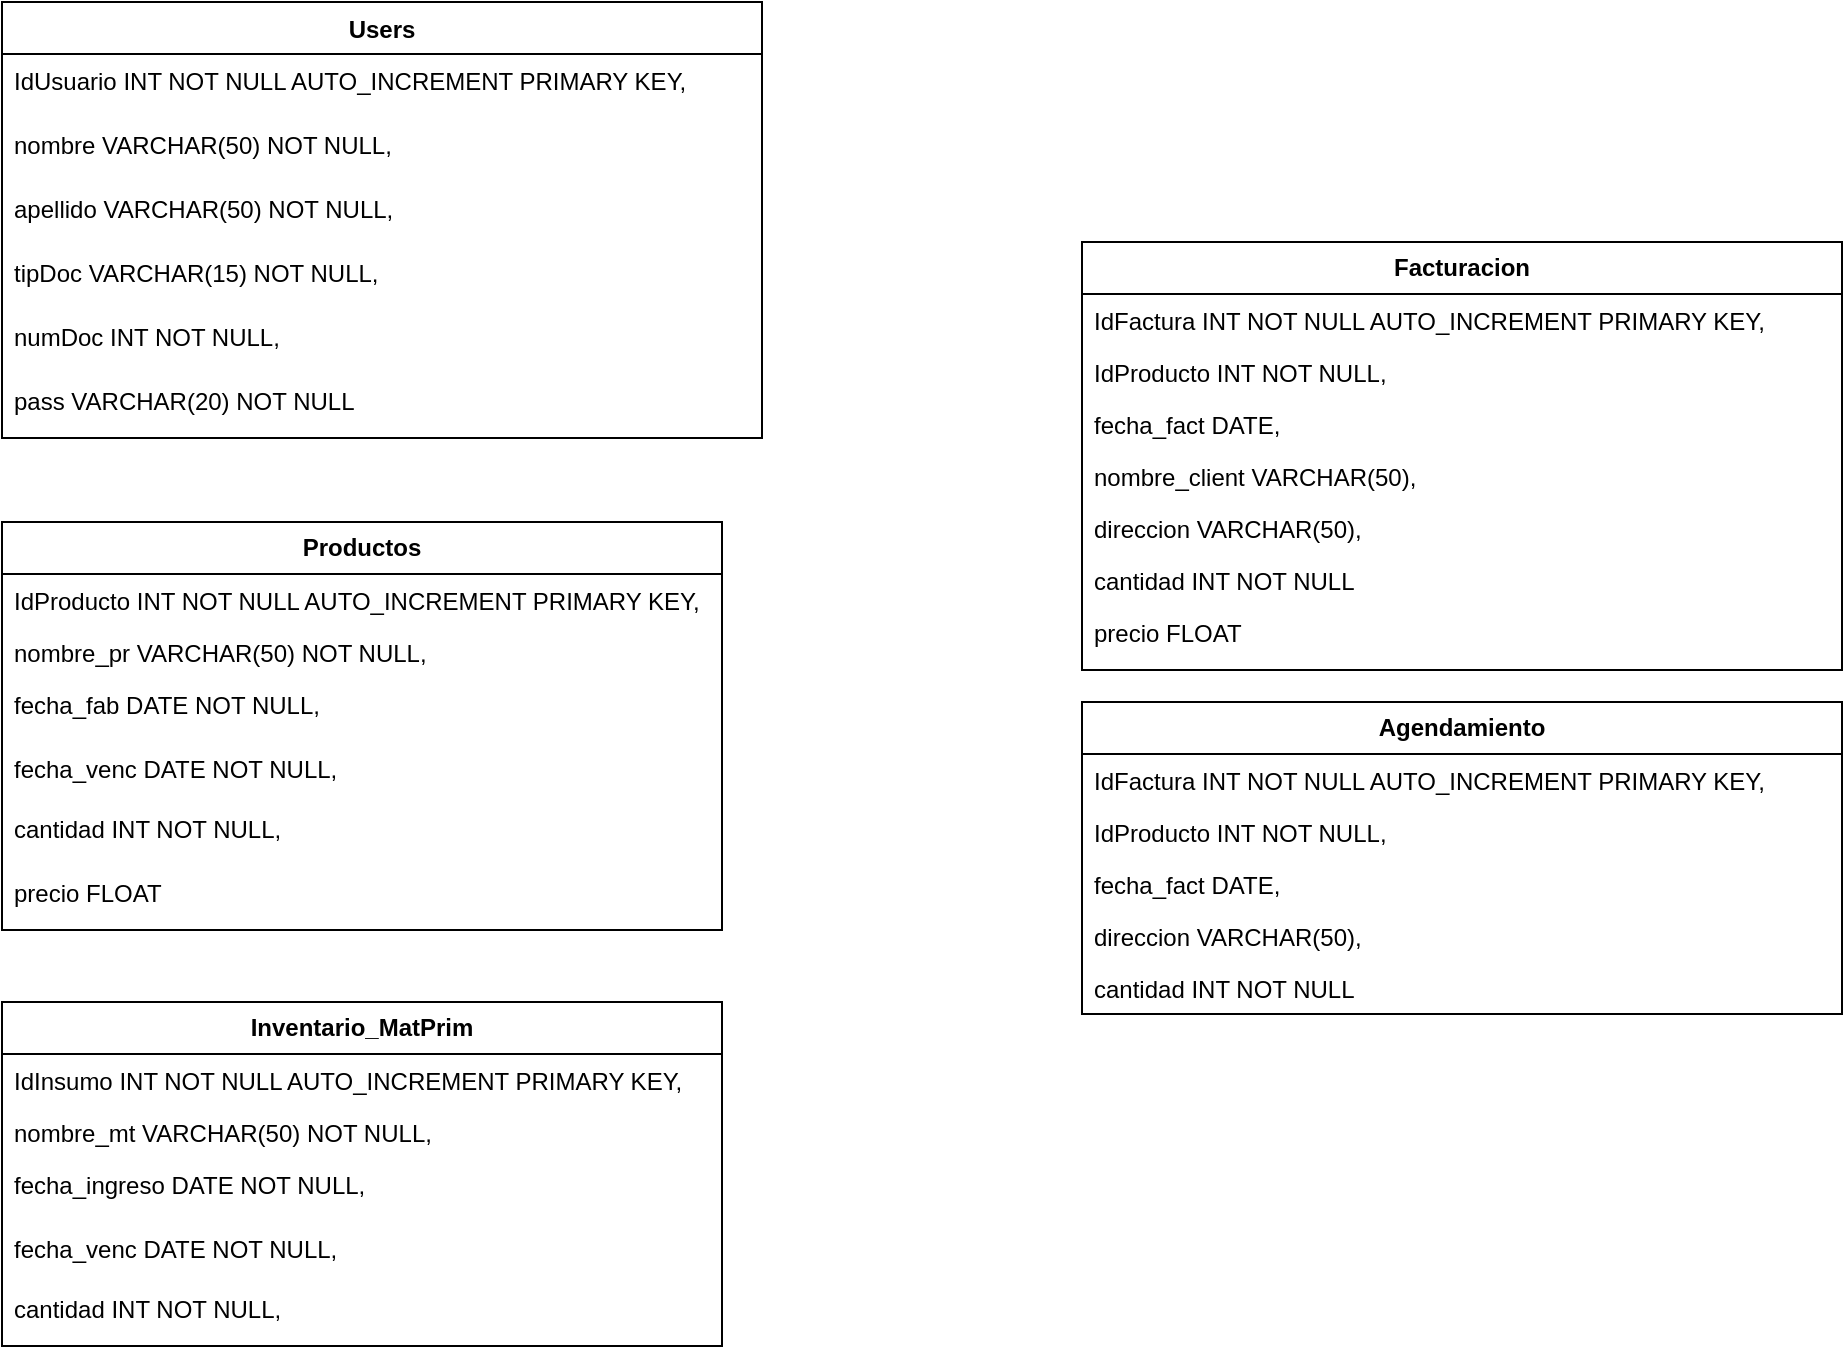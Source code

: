 <mxfile version="24.7.7">
  <diagram name="Page-1" id="c4acf3e9-155e-7222-9cf6-157b1a14988f">
    <mxGraphModel dx="1669" dy="441" grid="1" gridSize="10" guides="1" tooltips="1" connect="1" arrows="1" fold="1" page="1" pageScale="1" pageWidth="850" pageHeight="1100" background="none" math="0" shadow="0">
      <root>
        <mxCell id="0" />
        <mxCell id="1" parent="0" />
        <mxCell id="v5DxhLGSwD0W5rHrL8kh-8" value="Users" style="swimlane;fontStyle=1;align=center;verticalAlign=top;childLayout=stackLayout;horizontal=1;startSize=26;horizontalStack=0;resizeParent=1;resizeParentMax=0;resizeLast=0;collapsible=1;marginBottom=0;whiteSpace=wrap;html=1;" vertex="1" parent="1">
          <mxGeometry x="-550" y="100" width="380" height="218" as="geometry">
            <mxRectangle x="-550" y="100" width="70" height="30" as="alternateBounds" />
          </mxGeometry>
        </mxCell>
        <mxCell id="v5DxhLGSwD0W5rHrL8kh-24" value="IdUsuario INT NOT NULL AUTO_INCREMENT PRIMARY KEY," style="text;strokeColor=none;fillColor=none;align=left;verticalAlign=top;spacingLeft=4;spacingRight=4;overflow=hidden;rotatable=0;points=[[0,0.5],[1,0.5]];portConstraint=eastwest;whiteSpace=wrap;html=1;" vertex="1" parent="v5DxhLGSwD0W5rHrL8kh-8">
          <mxGeometry y="26" width="380" height="32" as="geometry" />
        </mxCell>
        <mxCell id="v5DxhLGSwD0W5rHrL8kh-21" value="nombre VARCHAR(50) NOT NULL," style="text;strokeColor=none;fillColor=none;align=left;verticalAlign=top;spacingLeft=4;spacingRight=4;overflow=hidden;rotatable=0;points=[[0,0.5],[1,0.5]];portConstraint=eastwest;whiteSpace=wrap;html=1;" vertex="1" parent="v5DxhLGSwD0W5rHrL8kh-8">
          <mxGeometry y="58" width="380" height="32" as="geometry" />
        </mxCell>
        <mxCell id="v5DxhLGSwD0W5rHrL8kh-22" value="apellido VARCHAR(50) NOT NULL," style="text;strokeColor=none;fillColor=none;align=left;verticalAlign=top;spacingLeft=4;spacingRight=4;overflow=hidden;rotatable=0;points=[[0,0.5],[1,0.5]];portConstraint=eastwest;whiteSpace=wrap;html=1;" vertex="1" parent="v5DxhLGSwD0W5rHrL8kh-8">
          <mxGeometry y="90" width="380" height="32" as="geometry" />
        </mxCell>
        <mxCell id="v5DxhLGSwD0W5rHrL8kh-25" value="tipDoc VARCHAR(15) NOT NULL," style="text;strokeColor=none;fillColor=none;align=left;verticalAlign=top;spacingLeft=4;spacingRight=4;overflow=hidden;rotatable=0;points=[[0,0.5],[1,0.5]];portConstraint=eastwest;whiteSpace=wrap;html=1;" vertex="1" parent="v5DxhLGSwD0W5rHrL8kh-8">
          <mxGeometry y="122" width="380" height="32" as="geometry" />
        </mxCell>
        <mxCell id="v5DxhLGSwD0W5rHrL8kh-26" value="numDoc INT NOT NULL," style="text;strokeColor=none;fillColor=none;align=left;verticalAlign=top;spacingLeft=4;spacingRight=4;overflow=hidden;rotatable=0;points=[[0,0.5],[1,0.5]];portConstraint=eastwest;whiteSpace=wrap;html=1;" vertex="1" parent="v5DxhLGSwD0W5rHrL8kh-8">
          <mxGeometry y="154" width="380" height="32" as="geometry" />
        </mxCell>
        <mxCell id="v5DxhLGSwD0W5rHrL8kh-23" value="pass VARCHAR(20) NOT NULL" style="text;strokeColor=none;fillColor=none;align=left;verticalAlign=top;spacingLeft=4;spacingRight=4;overflow=hidden;rotatable=0;points=[[0,0.5],[1,0.5]];portConstraint=eastwest;whiteSpace=wrap;html=1;" vertex="1" parent="v5DxhLGSwD0W5rHrL8kh-8">
          <mxGeometry y="186" width="380" height="32" as="geometry" />
        </mxCell>
        <mxCell id="v5DxhLGSwD0W5rHrL8kh-13" value="&lt;b&gt;Productos&lt;/b&gt;" style="swimlane;fontStyle=0;childLayout=stackLayout;horizontal=1;startSize=26;fillColor=none;horizontalStack=0;resizeParent=1;resizeParentMax=0;resizeLast=0;collapsible=1;marginBottom=0;whiteSpace=wrap;html=1;" vertex="1" parent="1">
          <mxGeometry x="-550" y="360" width="360" height="204" as="geometry" />
        </mxCell>
        <mxCell id="v5DxhLGSwD0W5rHrL8kh-14" value="IdProducto INT NOT NULL AUTO_INCREMENT PRIMARY KEY," style="text;strokeColor=none;fillColor=none;align=left;verticalAlign=top;spacingLeft=4;spacingRight=4;overflow=hidden;rotatable=0;points=[[0,0.5],[1,0.5]];portConstraint=eastwest;whiteSpace=wrap;html=1;" vertex="1" parent="v5DxhLGSwD0W5rHrL8kh-13">
          <mxGeometry y="26" width="360" height="26" as="geometry" />
        </mxCell>
        <mxCell id="v5DxhLGSwD0W5rHrL8kh-15" value="nombre_pr VARCHAR(50) NOT NULL," style="text;strokeColor=none;fillColor=none;align=left;verticalAlign=top;spacingLeft=4;spacingRight=4;overflow=hidden;rotatable=0;points=[[0,0.5],[1,0.5]];portConstraint=eastwest;whiteSpace=wrap;html=1;" vertex="1" parent="v5DxhLGSwD0W5rHrL8kh-13">
          <mxGeometry y="52" width="360" height="26" as="geometry" />
        </mxCell>
        <mxCell id="v5DxhLGSwD0W5rHrL8kh-16" value="fecha_fab DATE NOT NULL,&amp;nbsp;" style="text;strokeColor=none;fillColor=none;align=left;verticalAlign=top;spacingLeft=4;spacingRight=4;overflow=hidden;rotatable=0;points=[[0,0.5],[1,0.5]];portConstraint=eastwest;whiteSpace=wrap;html=1;" vertex="1" parent="v5DxhLGSwD0W5rHrL8kh-13">
          <mxGeometry y="78" width="360" height="32" as="geometry" />
        </mxCell>
        <mxCell id="v5DxhLGSwD0W5rHrL8kh-17" value="fecha_venc DATE NOT NULL," style="text;strokeColor=none;fillColor=none;align=left;verticalAlign=top;spacingLeft=4;spacingRight=4;overflow=hidden;rotatable=0;points=[[0,0.5],[1,0.5]];portConstraint=eastwest;whiteSpace=wrap;html=1;" vertex="1" parent="v5DxhLGSwD0W5rHrL8kh-13">
          <mxGeometry y="110" width="360" height="30" as="geometry" />
        </mxCell>
        <mxCell id="v5DxhLGSwD0W5rHrL8kh-18" value="cantidad INT NOT NULL," style="text;strokeColor=none;fillColor=none;align=left;verticalAlign=top;spacingLeft=4;spacingRight=4;overflow=hidden;rotatable=0;points=[[0,0.5],[1,0.5]];portConstraint=eastwest;whiteSpace=wrap;html=1;" vertex="1" parent="v5DxhLGSwD0W5rHrL8kh-13">
          <mxGeometry y="140" width="360" height="32" as="geometry" />
        </mxCell>
        <mxCell id="v5DxhLGSwD0W5rHrL8kh-19" value="precio FLOAT" style="text;strokeColor=none;fillColor=none;align=left;verticalAlign=top;spacingLeft=4;spacingRight=4;overflow=hidden;rotatable=0;points=[[0,0.5],[1,0.5]];portConstraint=eastwest;whiteSpace=wrap;html=1;" vertex="1" parent="v5DxhLGSwD0W5rHrL8kh-13">
          <mxGeometry y="172" width="360" height="32" as="geometry" />
        </mxCell>
        <mxCell id="v5DxhLGSwD0W5rHrL8kh-448" value="&lt;b&gt;Inventario_MatPrim&lt;/b&gt;" style="swimlane;fontStyle=0;childLayout=stackLayout;horizontal=1;startSize=26;fillColor=none;horizontalStack=0;resizeParent=1;resizeParentMax=0;resizeLast=0;collapsible=1;marginBottom=0;whiteSpace=wrap;html=1;" vertex="1" parent="1">
          <mxGeometry x="-550" y="600" width="360" height="172" as="geometry" />
        </mxCell>
        <mxCell id="v5DxhLGSwD0W5rHrL8kh-449" value="IdInsumo INT NOT NULL AUTO_INCREMENT PRIMARY KEY," style="text;strokeColor=none;fillColor=none;align=left;verticalAlign=top;spacingLeft=4;spacingRight=4;overflow=hidden;rotatable=0;points=[[0,0.5],[1,0.5]];portConstraint=eastwest;whiteSpace=wrap;html=1;" vertex="1" parent="v5DxhLGSwD0W5rHrL8kh-448">
          <mxGeometry y="26" width="360" height="26" as="geometry" />
        </mxCell>
        <mxCell id="v5DxhLGSwD0W5rHrL8kh-450" value="nombre_mt VARCHAR(50) NOT NULL," style="text;strokeColor=none;fillColor=none;align=left;verticalAlign=top;spacingLeft=4;spacingRight=4;overflow=hidden;rotatable=0;points=[[0,0.5],[1,0.5]];portConstraint=eastwest;whiteSpace=wrap;html=1;" vertex="1" parent="v5DxhLGSwD0W5rHrL8kh-448">
          <mxGeometry y="52" width="360" height="26" as="geometry" />
        </mxCell>
        <mxCell id="v5DxhLGSwD0W5rHrL8kh-451" value="fecha_ingreso DATE NOT NULL," style="text;strokeColor=none;fillColor=none;align=left;verticalAlign=top;spacingLeft=4;spacingRight=4;overflow=hidden;rotatable=0;points=[[0,0.5],[1,0.5]];portConstraint=eastwest;whiteSpace=wrap;html=1;" vertex="1" parent="v5DxhLGSwD0W5rHrL8kh-448">
          <mxGeometry y="78" width="360" height="32" as="geometry" />
        </mxCell>
        <mxCell id="v5DxhLGSwD0W5rHrL8kh-452" value="fecha_venc DATE NOT NULL," style="text;strokeColor=none;fillColor=none;align=left;verticalAlign=top;spacingLeft=4;spacingRight=4;overflow=hidden;rotatable=0;points=[[0,0.5],[1,0.5]];portConstraint=eastwest;whiteSpace=wrap;html=1;" vertex="1" parent="v5DxhLGSwD0W5rHrL8kh-448">
          <mxGeometry y="110" width="360" height="30" as="geometry" />
        </mxCell>
        <mxCell id="v5DxhLGSwD0W5rHrL8kh-453" value="cantidad INT NOT NULL," style="text;strokeColor=none;fillColor=none;align=left;verticalAlign=top;spacingLeft=4;spacingRight=4;overflow=hidden;rotatable=0;points=[[0,0.5],[1,0.5]];portConstraint=eastwest;whiteSpace=wrap;html=1;" vertex="1" parent="v5DxhLGSwD0W5rHrL8kh-448">
          <mxGeometry y="140" width="360" height="32" as="geometry" />
        </mxCell>
        <mxCell id="v5DxhLGSwD0W5rHrL8kh-455" value="&lt;b&gt;Facturacion&lt;/b&gt;" style="swimlane;fontStyle=0;childLayout=stackLayout;horizontal=1;startSize=26;fillColor=none;horizontalStack=0;resizeParent=1;resizeParentMax=0;resizeLast=0;collapsible=1;marginBottom=0;whiteSpace=wrap;html=1;" vertex="1" parent="1">
          <mxGeometry x="-10" y="220" width="380" height="214" as="geometry" />
        </mxCell>
        <mxCell id="v5DxhLGSwD0W5rHrL8kh-456" value="IdFactura INT NOT NULL AUTO_INCREMENT PRIMARY KEY," style="text;strokeColor=none;fillColor=none;align=left;verticalAlign=top;spacingLeft=4;spacingRight=4;overflow=hidden;rotatable=0;points=[[0,0.5],[1,0.5]];portConstraint=eastwest;whiteSpace=wrap;html=1;" vertex="1" parent="v5DxhLGSwD0W5rHrL8kh-455">
          <mxGeometry y="26" width="380" height="26" as="geometry" />
        </mxCell>
        <mxCell id="v5DxhLGSwD0W5rHrL8kh-457" value="IdProducto INT NOT NULL," style="text;strokeColor=none;fillColor=none;align=left;verticalAlign=top;spacingLeft=4;spacingRight=4;overflow=hidden;rotatable=0;points=[[0,0.5],[1,0.5]];portConstraint=eastwest;whiteSpace=wrap;html=1;" vertex="1" parent="v5DxhLGSwD0W5rHrL8kh-455">
          <mxGeometry y="52" width="380" height="26" as="geometry" />
        </mxCell>
        <mxCell id="v5DxhLGSwD0W5rHrL8kh-461" value="fecha_fact DATE," style="text;strokeColor=none;fillColor=none;align=left;verticalAlign=top;spacingLeft=4;spacingRight=4;overflow=hidden;rotatable=0;points=[[0,0.5],[1,0.5]];portConstraint=eastwest;whiteSpace=wrap;html=1;" vertex="1" parent="v5DxhLGSwD0W5rHrL8kh-455">
          <mxGeometry y="78" width="380" height="26" as="geometry" />
        </mxCell>
        <mxCell id="v5DxhLGSwD0W5rHrL8kh-460" value="nombre_client VARCHAR(50)," style="text;strokeColor=none;fillColor=none;align=left;verticalAlign=top;spacingLeft=4;spacingRight=4;overflow=hidden;rotatable=0;points=[[0,0.5],[1,0.5]];portConstraint=eastwest;whiteSpace=wrap;html=1;" vertex="1" parent="v5DxhLGSwD0W5rHrL8kh-455">
          <mxGeometry y="104" width="380" height="26" as="geometry" />
        </mxCell>
        <mxCell id="v5DxhLGSwD0W5rHrL8kh-459" value="direccion VARCHAR(50)," style="text;strokeColor=none;fillColor=none;align=left;verticalAlign=top;spacingLeft=4;spacingRight=4;overflow=hidden;rotatable=0;points=[[0,0.5],[1,0.5]];portConstraint=eastwest;whiteSpace=wrap;html=1;" vertex="1" parent="v5DxhLGSwD0W5rHrL8kh-455">
          <mxGeometry y="130" width="380" height="26" as="geometry" />
        </mxCell>
        <mxCell id="v5DxhLGSwD0W5rHrL8kh-458" value="cantidad INT NOT NULL" style="text;strokeColor=none;fillColor=none;align=left;verticalAlign=top;spacingLeft=4;spacingRight=4;overflow=hidden;rotatable=0;points=[[0,0.5],[1,0.5]];portConstraint=eastwest;whiteSpace=wrap;html=1;" vertex="1" parent="v5DxhLGSwD0W5rHrL8kh-455">
          <mxGeometry y="156" width="380" height="26" as="geometry" />
        </mxCell>
        <mxCell id="v5DxhLGSwD0W5rHrL8kh-470" value="precio FLOAT" style="text;strokeColor=none;fillColor=none;align=left;verticalAlign=top;spacingLeft=4;spacingRight=4;overflow=hidden;rotatable=0;points=[[0,0.5],[1,0.5]];portConstraint=eastwest;whiteSpace=wrap;html=1;" vertex="1" parent="v5DxhLGSwD0W5rHrL8kh-455">
          <mxGeometry y="182" width="380" height="32" as="geometry" />
        </mxCell>
        <mxCell id="v5DxhLGSwD0W5rHrL8kh-462" value="&lt;b&gt;Agendamiento&lt;/b&gt;" style="swimlane;fontStyle=0;childLayout=stackLayout;horizontal=1;startSize=26;fillColor=none;horizontalStack=0;resizeParent=1;resizeParentMax=0;resizeLast=0;collapsible=1;marginBottom=0;whiteSpace=wrap;html=1;" vertex="1" parent="1">
          <mxGeometry x="-10" y="450" width="380" height="156" as="geometry" />
        </mxCell>
        <mxCell id="v5DxhLGSwD0W5rHrL8kh-463" value="IdFactura INT NOT NULL AUTO_INCREMENT PRIMARY KEY," style="text;strokeColor=none;fillColor=none;align=left;verticalAlign=top;spacingLeft=4;spacingRight=4;overflow=hidden;rotatable=0;points=[[0,0.5],[1,0.5]];portConstraint=eastwest;whiteSpace=wrap;html=1;" vertex="1" parent="v5DxhLGSwD0W5rHrL8kh-462">
          <mxGeometry y="26" width="380" height="26" as="geometry" />
        </mxCell>
        <mxCell id="v5DxhLGSwD0W5rHrL8kh-471" value="IdProducto INT NOT NULL," style="text;strokeColor=none;fillColor=none;align=left;verticalAlign=top;spacingLeft=4;spacingRight=4;overflow=hidden;rotatable=0;points=[[0,0.5],[1,0.5]];portConstraint=eastwest;whiteSpace=wrap;html=1;" vertex="1" parent="v5DxhLGSwD0W5rHrL8kh-462">
          <mxGeometry y="52" width="380" height="26" as="geometry" />
        </mxCell>
        <mxCell id="v5DxhLGSwD0W5rHrL8kh-472" value="fecha_fact DATE," style="text;strokeColor=none;fillColor=none;align=left;verticalAlign=top;spacingLeft=4;spacingRight=4;overflow=hidden;rotatable=0;points=[[0,0.5],[1,0.5]];portConstraint=eastwest;whiteSpace=wrap;html=1;" vertex="1" parent="v5DxhLGSwD0W5rHrL8kh-462">
          <mxGeometry y="78" width="380" height="26" as="geometry" />
        </mxCell>
        <mxCell id="v5DxhLGSwD0W5rHrL8kh-473" value="direccion VARCHAR(50)," style="text;strokeColor=none;fillColor=none;align=left;verticalAlign=top;spacingLeft=4;spacingRight=4;overflow=hidden;rotatable=0;points=[[0,0.5],[1,0.5]];portConstraint=eastwest;whiteSpace=wrap;html=1;" vertex="1" parent="v5DxhLGSwD0W5rHrL8kh-462">
          <mxGeometry y="104" width="380" height="26" as="geometry" />
        </mxCell>
        <mxCell id="v5DxhLGSwD0W5rHrL8kh-474" value="cantidad INT NOT NULL" style="text;strokeColor=none;fillColor=none;align=left;verticalAlign=top;spacingLeft=4;spacingRight=4;overflow=hidden;rotatable=0;points=[[0,0.5],[1,0.5]];portConstraint=eastwest;whiteSpace=wrap;html=1;" vertex="1" parent="v5DxhLGSwD0W5rHrL8kh-462">
          <mxGeometry y="130" width="380" height="26" as="geometry" />
        </mxCell>
      </root>
    </mxGraphModel>
  </diagram>
</mxfile>
